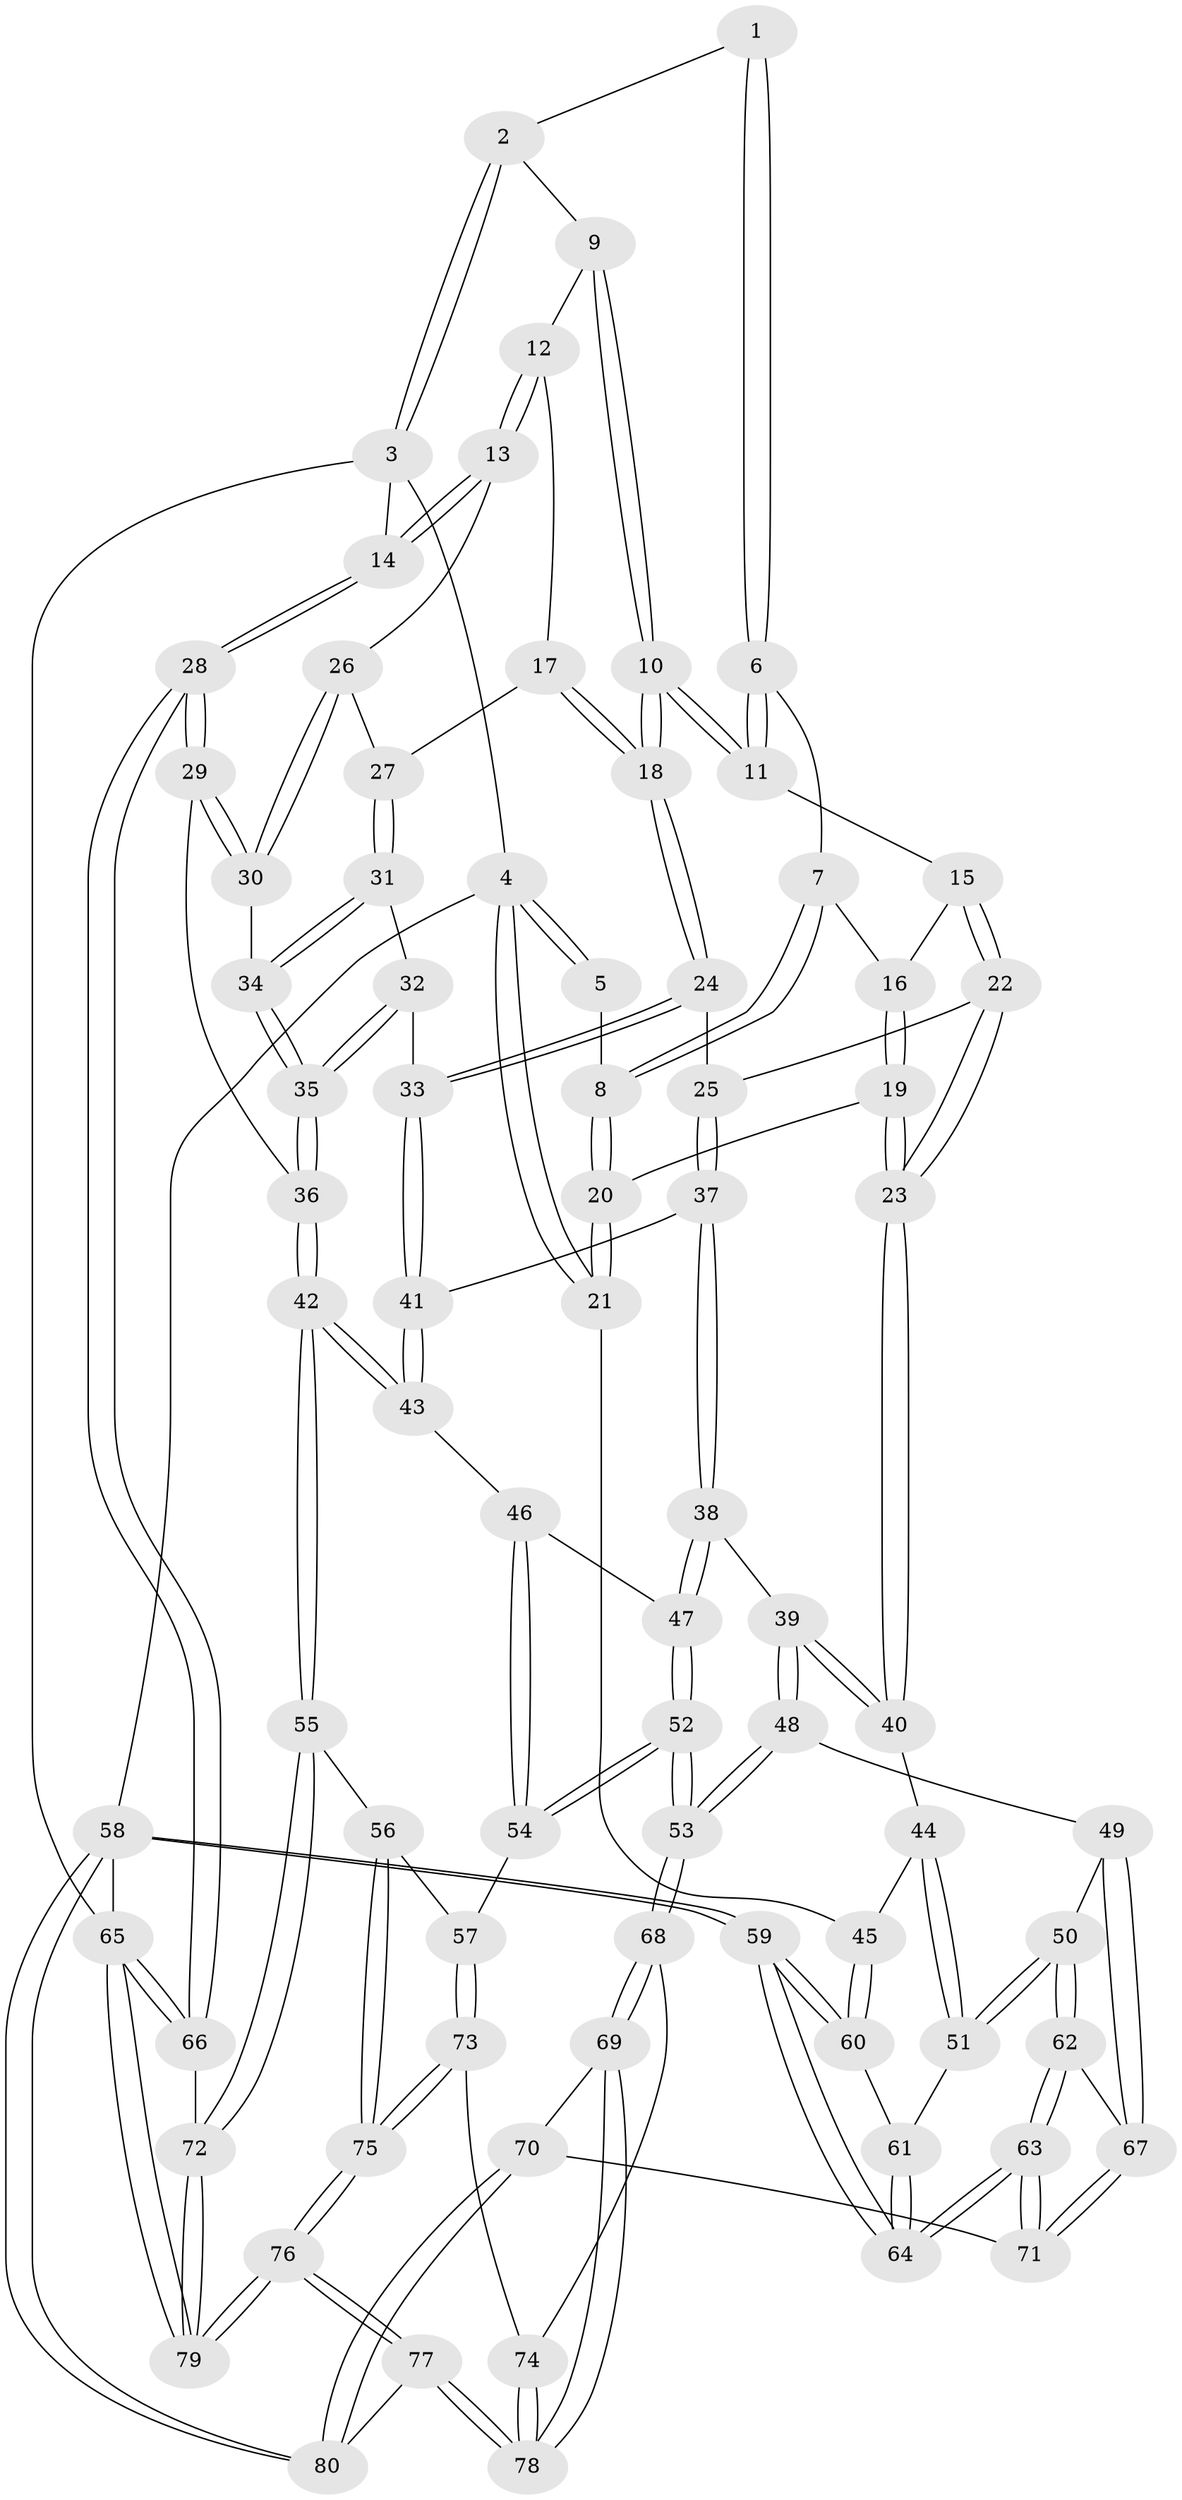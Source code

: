 // coarse degree distribution, {3: 0.08928571428571429, 4: 0.48214285714285715, 7: 0.017857142857142856, 2: 0.017857142857142856, 6: 0.14285714285714285, 5: 0.25}
// Generated by graph-tools (version 1.1) at 2025/24/03/03/25 07:24:33]
// undirected, 80 vertices, 197 edges
graph export_dot {
graph [start="1"]
  node [color=gray90,style=filled];
  1 [pos="+0.4287393624566504+0"];
  2 [pos="+0.7170207120780209+0"];
  3 [pos="+1+0"];
  4 [pos="+0+0"];
  5 [pos="+0.09995562149555944+0"];
  6 [pos="+0.4178654962322725+0"];
  7 [pos="+0.3108169443868388+0.08676090895943127"];
  8 [pos="+0.11733098635783205+0.10777627293853678"];
  9 [pos="+0.7218080049815566+0"];
  10 [pos="+0.5826588049699472+0.21510593569518058"];
  11 [pos="+0.5469579094584911+0.19865938451533283"];
  12 [pos="+0.8078637165867989+0.12489999280900974"];
  13 [pos="+1+0.11230046209322002"];
  14 [pos="+1+0"];
  15 [pos="+0.4117781647271025+0.22443061225211194"];
  16 [pos="+0.3241006927137481+0.13165482071678014"];
  17 [pos="+0.7800136767887622+0.23911007989060892"];
  18 [pos="+0.6149580147884249+0.2667725483238253"];
  19 [pos="+0.17587476629189314+0.3533623773346523"];
  20 [pos="+0+0.2756986459966356"];
  21 [pos="+0+0.3056146922396527"];
  22 [pos="+0.3715018691765586+0.30666404186456286"];
  23 [pos="+0.18463914993442088+0.3601984908449418"];
  24 [pos="+0.6089510739542404+0.3213137012066702"];
  25 [pos="+0.42576710379154914+0.37214948556025323"];
  26 [pos="+0.9827295561212169+0.2218799146355726"];
  27 [pos="+0.8315850644045651+0.27956255705105676"];
  28 [pos="+1+0.533322669846718"];
  29 [pos="+1+0.5324566692040044"];
  30 [pos="+0.9513936580982866+0.3645728341547655"];
  31 [pos="+0.8355548695035013+0.3098345306199582"];
  32 [pos="+0.7620579929741453+0.3821837175570971"];
  33 [pos="+0.6182743063205881+0.36027838004041673"];
  34 [pos="+0.8620167279914803+0.3545434426837236"];
  35 [pos="+0.8426998002456517+0.5772077608163891"];
  36 [pos="+0.8438832920162365+0.5907042269720906"];
  37 [pos="+0.42255663196678844+0.4365559319630725"];
  38 [pos="+0.40370058723173524+0.48529279428790983"];
  39 [pos="+0.28406110139951035+0.5243268968756102"];
  40 [pos="+0.19964830432232766+0.3945281676457445"];
  41 [pos="+0.6156276738023854+0.4142817662048826"];
  42 [pos="+0.8146101082019829+0.6143135268586883"];
  43 [pos="+0.6297422545416869+0.5149979501234826"];
  44 [pos="+0.0848732436217615+0.5788079732626247"];
  45 [pos="+0+0.3475177077465365"];
  46 [pos="+0.5446448279203912+0.5611970370123662"];
  47 [pos="+0.5324029871117627+0.5619191959707696"];
  48 [pos="+0.27216863070716885+0.604823663999241"];
  49 [pos="+0.1776488115933912+0.6432195869999864"];
  50 [pos="+0.168103445859676+0.643882145687204"];
  51 [pos="+0.10855233100828135+0.6247191676383729"];
  52 [pos="+0.3727509957605931+0.7173586685391674"];
  53 [pos="+0.3671540103961351+0.7208637406943239"];
  54 [pos="+0.563884415833564+0.7011434191042643"];
  55 [pos="+0.8040958278429782+0.6750572378670903"];
  56 [pos="+0.7390310786133136+0.7194371689425413"];
  57 [pos="+0.5851834270992801+0.7287835095161274"];
  58 [pos="+0+1"];
  59 [pos="+0+1"];
  60 [pos="+0+0.6112986130471364"];
  61 [pos="+0.09340004006004908+0.6332668287425253"];
  62 [pos="+0.11464472987572787+0.7377151713194222"];
  63 [pos="+0+1"];
  64 [pos="+0+1"];
  65 [pos="+1+1"];
  66 [pos="+1+0.8381472459906653"];
  67 [pos="+0.19104369585471004+0.7860417537162964"];
  68 [pos="+0.3673160629033293+0.7268780641552419"];
  69 [pos="+0.3472995232823438+0.7916522917925077"];
  70 [pos="+0.2667290140954369+0.8597586444087127"];
  71 [pos="+0.2167309816011163+0.8699023231309737"];
  72 [pos="+0.8924845749693827+0.838594124550137"];
  73 [pos="+0.5493951142166111+0.7941152310072801"];
  74 [pos="+0.5400074642118419+0.7969712127801073"];
  75 [pos="+0.6493523866490616+0.8868792550641692"];
  76 [pos="+0.6518979898619548+1"];
  77 [pos="+0.5602430011289913+1"];
  78 [pos="+0.473284143716688+0.9222703452996848"];
  79 [pos="+0.7534395389727802+1"];
  80 [pos="+0.46283666549026714+1"];
  1 -- 2;
  1 -- 6;
  1 -- 6;
  2 -- 3;
  2 -- 3;
  2 -- 9;
  3 -- 4;
  3 -- 14;
  3 -- 65;
  4 -- 5;
  4 -- 5;
  4 -- 21;
  4 -- 21;
  4 -- 58;
  5 -- 8;
  6 -- 7;
  6 -- 11;
  6 -- 11;
  7 -- 8;
  7 -- 8;
  7 -- 16;
  8 -- 20;
  8 -- 20;
  9 -- 10;
  9 -- 10;
  9 -- 12;
  10 -- 11;
  10 -- 11;
  10 -- 18;
  10 -- 18;
  11 -- 15;
  12 -- 13;
  12 -- 13;
  12 -- 17;
  13 -- 14;
  13 -- 14;
  13 -- 26;
  14 -- 28;
  14 -- 28;
  15 -- 16;
  15 -- 22;
  15 -- 22;
  16 -- 19;
  16 -- 19;
  17 -- 18;
  17 -- 18;
  17 -- 27;
  18 -- 24;
  18 -- 24;
  19 -- 20;
  19 -- 23;
  19 -- 23;
  20 -- 21;
  20 -- 21;
  21 -- 45;
  22 -- 23;
  22 -- 23;
  22 -- 25;
  23 -- 40;
  23 -- 40;
  24 -- 25;
  24 -- 33;
  24 -- 33;
  25 -- 37;
  25 -- 37;
  26 -- 27;
  26 -- 30;
  26 -- 30;
  27 -- 31;
  27 -- 31;
  28 -- 29;
  28 -- 29;
  28 -- 66;
  28 -- 66;
  29 -- 30;
  29 -- 30;
  29 -- 36;
  30 -- 34;
  31 -- 32;
  31 -- 34;
  31 -- 34;
  32 -- 33;
  32 -- 35;
  32 -- 35;
  33 -- 41;
  33 -- 41;
  34 -- 35;
  34 -- 35;
  35 -- 36;
  35 -- 36;
  36 -- 42;
  36 -- 42;
  37 -- 38;
  37 -- 38;
  37 -- 41;
  38 -- 39;
  38 -- 47;
  38 -- 47;
  39 -- 40;
  39 -- 40;
  39 -- 48;
  39 -- 48;
  40 -- 44;
  41 -- 43;
  41 -- 43;
  42 -- 43;
  42 -- 43;
  42 -- 55;
  42 -- 55;
  43 -- 46;
  44 -- 45;
  44 -- 51;
  44 -- 51;
  45 -- 60;
  45 -- 60;
  46 -- 47;
  46 -- 54;
  46 -- 54;
  47 -- 52;
  47 -- 52;
  48 -- 49;
  48 -- 53;
  48 -- 53;
  49 -- 50;
  49 -- 67;
  49 -- 67;
  50 -- 51;
  50 -- 51;
  50 -- 62;
  50 -- 62;
  51 -- 61;
  52 -- 53;
  52 -- 53;
  52 -- 54;
  52 -- 54;
  53 -- 68;
  53 -- 68;
  54 -- 57;
  55 -- 56;
  55 -- 72;
  55 -- 72;
  56 -- 57;
  56 -- 75;
  56 -- 75;
  57 -- 73;
  57 -- 73;
  58 -- 59;
  58 -- 59;
  58 -- 80;
  58 -- 80;
  58 -- 65;
  59 -- 60;
  59 -- 60;
  59 -- 64;
  59 -- 64;
  60 -- 61;
  61 -- 64;
  61 -- 64;
  62 -- 63;
  62 -- 63;
  62 -- 67;
  63 -- 64;
  63 -- 64;
  63 -- 71;
  63 -- 71;
  65 -- 66;
  65 -- 66;
  65 -- 79;
  65 -- 79;
  66 -- 72;
  67 -- 71;
  67 -- 71;
  68 -- 69;
  68 -- 69;
  68 -- 74;
  69 -- 70;
  69 -- 78;
  69 -- 78;
  70 -- 71;
  70 -- 80;
  70 -- 80;
  72 -- 79;
  72 -- 79;
  73 -- 74;
  73 -- 75;
  73 -- 75;
  74 -- 78;
  74 -- 78;
  75 -- 76;
  75 -- 76;
  76 -- 77;
  76 -- 77;
  76 -- 79;
  76 -- 79;
  77 -- 78;
  77 -- 78;
  77 -- 80;
}
